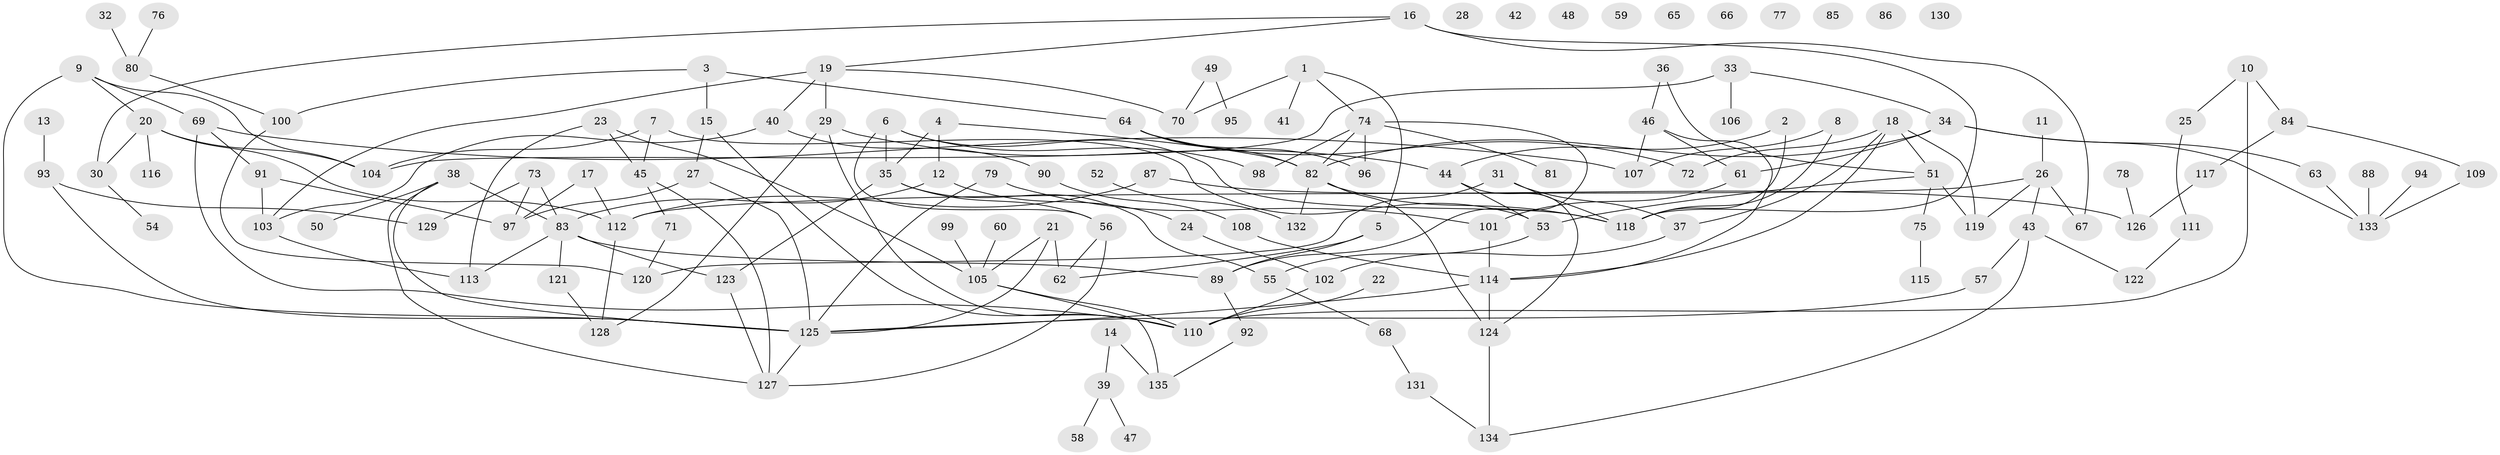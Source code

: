 // coarse degree distribution, {5: 0.14606741573033707, 4: 0.16853932584269662, 3: 0.12359550561797752, 2: 0.20224719101123595, 8: 0.02247191011235955, 1: 0.14606741573033707, 0: 0.11235955056179775, 7: 0.02247191011235955, 6: 0.033707865168539325, 9: 0.011235955056179775, 10: 0.011235955056179775}
// Generated by graph-tools (version 1.1) at 2025/23/03/03/25 07:23:25]
// undirected, 135 vertices, 186 edges
graph export_dot {
graph [start="1"]
  node [color=gray90,style=filled];
  1;
  2;
  3;
  4;
  5;
  6;
  7;
  8;
  9;
  10;
  11;
  12;
  13;
  14;
  15;
  16;
  17;
  18;
  19;
  20;
  21;
  22;
  23;
  24;
  25;
  26;
  27;
  28;
  29;
  30;
  31;
  32;
  33;
  34;
  35;
  36;
  37;
  38;
  39;
  40;
  41;
  42;
  43;
  44;
  45;
  46;
  47;
  48;
  49;
  50;
  51;
  52;
  53;
  54;
  55;
  56;
  57;
  58;
  59;
  60;
  61;
  62;
  63;
  64;
  65;
  66;
  67;
  68;
  69;
  70;
  71;
  72;
  73;
  74;
  75;
  76;
  77;
  78;
  79;
  80;
  81;
  82;
  83;
  84;
  85;
  86;
  87;
  88;
  89;
  90;
  91;
  92;
  93;
  94;
  95;
  96;
  97;
  98;
  99;
  100;
  101;
  102;
  103;
  104;
  105;
  106;
  107;
  108;
  109;
  110;
  111;
  112;
  113;
  114;
  115;
  116;
  117;
  118;
  119;
  120;
  121;
  122;
  123;
  124;
  125;
  126;
  127;
  128;
  129;
  130;
  131;
  132;
  133;
  134;
  135;
  1 -- 5;
  1 -- 41;
  1 -- 70;
  1 -- 74;
  2 -- 44;
  2 -- 118;
  3 -- 15;
  3 -- 64;
  3 -- 100;
  4 -- 12;
  4 -- 35;
  4 -- 82;
  5 -- 62;
  5 -- 89;
  6 -- 35;
  6 -- 56;
  6 -- 98;
  6 -- 118;
  7 -- 45;
  7 -- 53;
  7 -- 104;
  8 -- 107;
  8 -- 118;
  9 -- 20;
  9 -- 69;
  9 -- 104;
  9 -- 125;
  10 -- 25;
  10 -- 84;
  10 -- 110;
  11 -- 26;
  12 -- 24;
  12 -- 83;
  13 -- 93;
  14 -- 39;
  14 -- 135;
  15 -- 27;
  15 -- 110;
  16 -- 19;
  16 -- 30;
  16 -- 67;
  16 -- 118;
  17 -- 97;
  17 -- 112;
  18 -- 37;
  18 -- 51;
  18 -- 72;
  18 -- 114;
  18 -- 119;
  19 -- 29;
  19 -- 40;
  19 -- 70;
  19 -- 103;
  20 -- 30;
  20 -- 104;
  20 -- 112;
  20 -- 116;
  21 -- 62;
  21 -- 105;
  21 -- 125;
  22 -- 110;
  23 -- 45;
  23 -- 105;
  23 -- 113;
  24 -- 102;
  25 -- 111;
  26 -- 43;
  26 -- 67;
  26 -- 112;
  26 -- 119;
  27 -- 97;
  27 -- 125;
  29 -- 44;
  29 -- 110;
  29 -- 128;
  30 -- 54;
  31 -- 37;
  31 -- 118;
  31 -- 120;
  32 -- 80;
  33 -- 34;
  33 -- 104;
  33 -- 106;
  34 -- 61;
  34 -- 63;
  34 -- 82;
  34 -- 133;
  35 -- 55;
  35 -- 56;
  35 -- 123;
  36 -- 46;
  36 -- 51;
  37 -- 102;
  38 -- 50;
  38 -- 83;
  38 -- 125;
  38 -- 127;
  39 -- 47;
  39 -- 58;
  40 -- 90;
  40 -- 103;
  43 -- 57;
  43 -- 122;
  43 -- 134;
  44 -- 53;
  44 -- 124;
  45 -- 71;
  45 -- 127;
  46 -- 61;
  46 -- 107;
  46 -- 114;
  49 -- 70;
  49 -- 95;
  51 -- 53;
  51 -- 75;
  51 -- 119;
  52 -- 132;
  53 -- 55;
  55 -- 68;
  56 -- 62;
  56 -- 127;
  57 -- 125;
  60 -- 105;
  61 -- 101;
  63 -- 133;
  64 -- 72;
  64 -- 82;
  64 -- 96;
  68 -- 131;
  69 -- 91;
  69 -- 107;
  69 -- 110;
  71 -- 120;
  73 -- 83;
  73 -- 97;
  73 -- 129;
  74 -- 81;
  74 -- 82;
  74 -- 89;
  74 -- 96;
  74 -- 98;
  75 -- 115;
  76 -- 80;
  78 -- 126;
  79 -- 101;
  79 -- 125;
  80 -- 100;
  82 -- 118;
  82 -- 124;
  82 -- 132;
  83 -- 89;
  83 -- 113;
  83 -- 121;
  83 -- 123;
  84 -- 109;
  84 -- 117;
  87 -- 112;
  87 -- 126;
  88 -- 133;
  89 -- 92;
  90 -- 108;
  91 -- 97;
  91 -- 103;
  92 -- 135;
  93 -- 125;
  93 -- 129;
  94 -- 133;
  99 -- 105;
  100 -- 120;
  101 -- 114;
  102 -- 110;
  103 -- 113;
  105 -- 110;
  105 -- 135;
  108 -- 114;
  109 -- 133;
  111 -- 122;
  112 -- 128;
  114 -- 124;
  114 -- 125;
  117 -- 126;
  121 -- 128;
  123 -- 127;
  124 -- 134;
  125 -- 127;
  131 -- 134;
}
